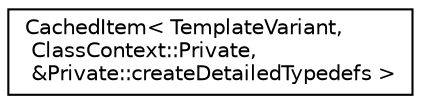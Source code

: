 digraph "Graphical Class Hierarchy"
{
 // LATEX_PDF_SIZE
  edge [fontname="Helvetica",fontsize="10",labelfontname="Helvetica",labelfontsize="10"];
  node [fontname="Helvetica",fontsize="10",shape=record];
  rankdir="LR";
  Node0 [label="CachedItem\< TemplateVariant,\l ClassContext::Private,\l &Private::createDetailedTypedefs \>",height=0.2,width=0.4,color="black", fillcolor="white", style="filled",URL="$classCachedItem.html",tooltip=" "];
}
